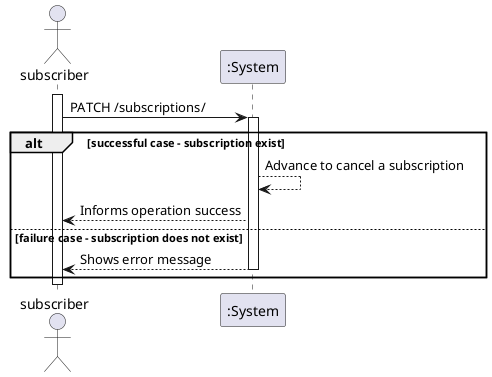 @startuml
'https://plantuml.com/sequence-diagram
actor "subscriber" as MD

activate MD
MD -> ":System" : PATCH /subscriptions/

alt successful case - subscription exist
activate ":System"
":System" --> ":System" : Advance to cancel a subscription
":System" --> MD : Informs operation success


else failure case - subscription does not exist

":System" --> MD : Shows error message
deactivate ":System"
end
deactivate MD
@enduml
